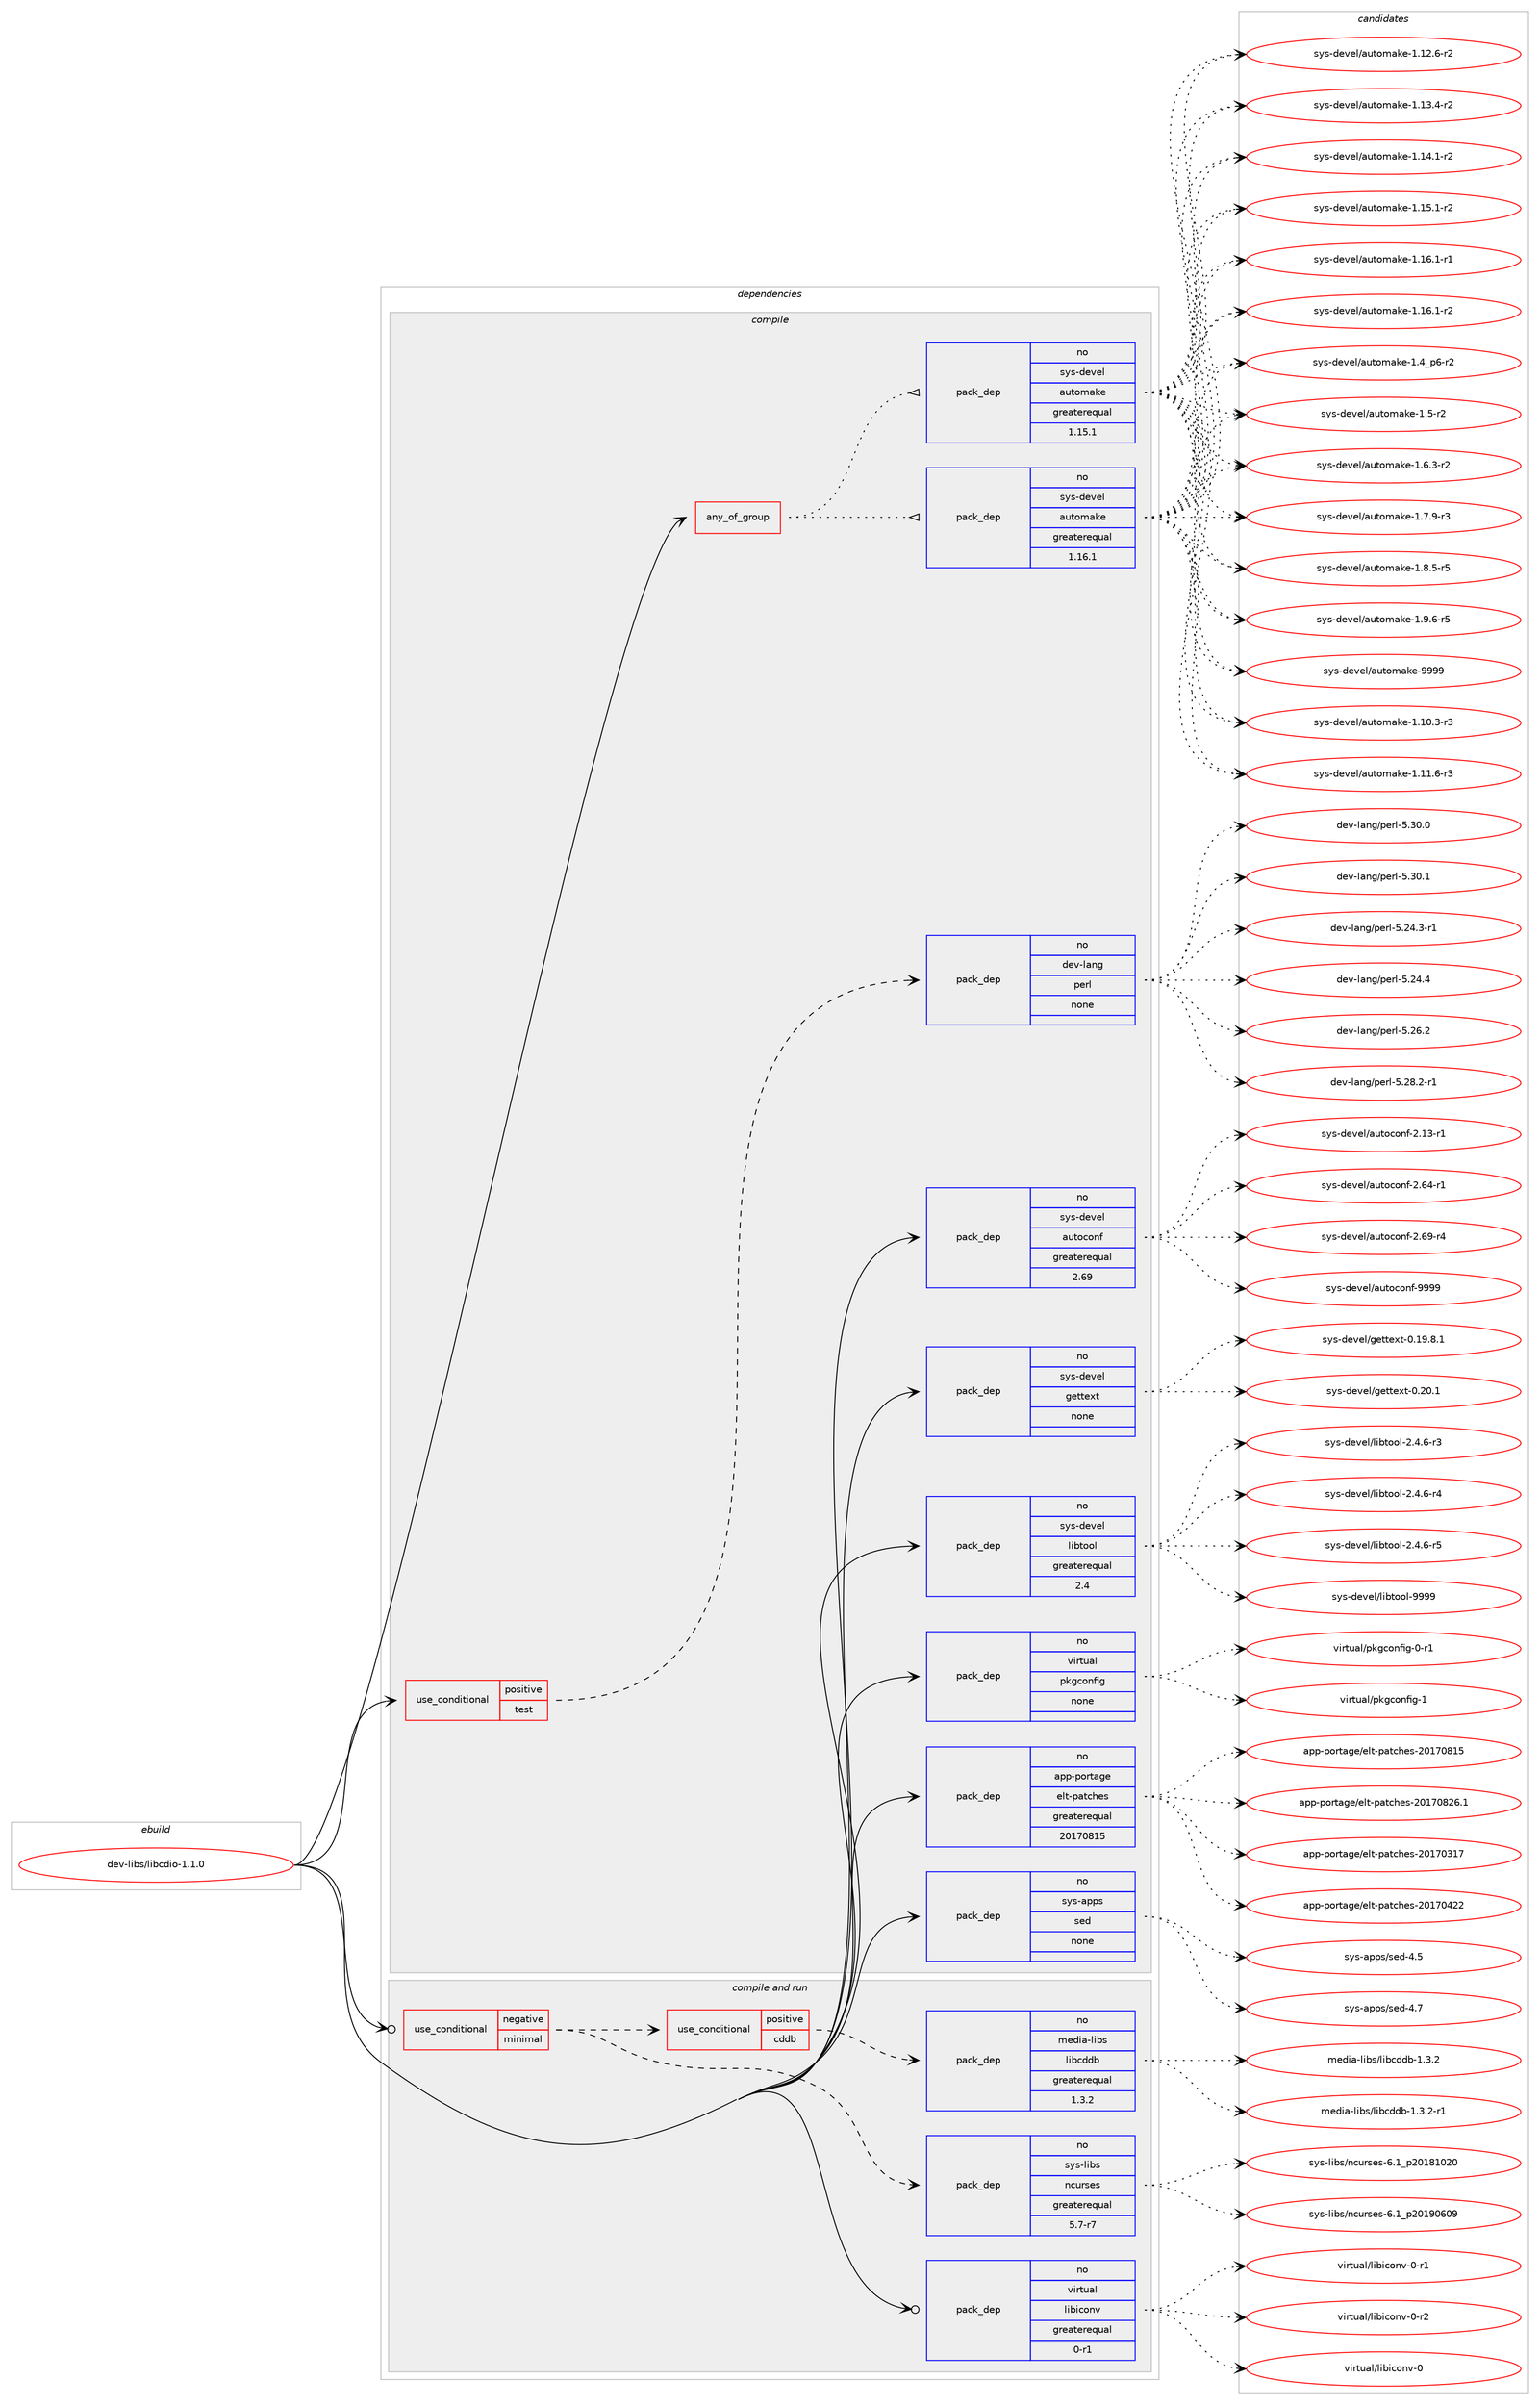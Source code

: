 digraph prolog {

# *************
# Graph options
# *************

newrank=true;
concentrate=true;
compound=true;
graph [rankdir=LR,fontname=Helvetica,fontsize=10,ranksep=1.5];#, ranksep=2.5, nodesep=0.2];
edge  [arrowhead=vee];
node  [fontname=Helvetica,fontsize=10];

# **********
# The ebuild
# **********

subgraph cluster_leftcol {
color=gray;
rank=same;
label=<<i>ebuild</i>>;
id [label="dev-libs/libcdio-1.1.0", color=red, width=4, href="../dev-libs/libcdio-1.1.0.svg"];
}

# ****************
# The dependencies
# ****************

subgraph cluster_midcol {
color=gray;
label=<<i>dependencies</i>>;
subgraph cluster_compile {
fillcolor="#eeeeee";
style=filled;
label=<<i>compile</i>>;
subgraph any11079 {
dependency564867 [label=<<TABLE BORDER="0" CELLBORDER="1" CELLSPACING="0" CELLPADDING="4"><TR><TD CELLPADDING="10">any_of_group</TD></TR></TABLE>>, shape=none, color=red];subgraph pack421848 {
dependency564868 [label=<<TABLE BORDER="0" CELLBORDER="1" CELLSPACING="0" CELLPADDING="4" WIDTH="220"><TR><TD ROWSPAN="6" CELLPADDING="30">pack_dep</TD></TR><TR><TD WIDTH="110">no</TD></TR><TR><TD>sys-devel</TD></TR><TR><TD>automake</TD></TR><TR><TD>greaterequal</TD></TR><TR><TD>1.16.1</TD></TR></TABLE>>, shape=none, color=blue];
}
dependency564867:e -> dependency564868:w [weight=20,style="dotted",arrowhead="oinv"];
subgraph pack421849 {
dependency564869 [label=<<TABLE BORDER="0" CELLBORDER="1" CELLSPACING="0" CELLPADDING="4" WIDTH="220"><TR><TD ROWSPAN="6" CELLPADDING="30">pack_dep</TD></TR><TR><TD WIDTH="110">no</TD></TR><TR><TD>sys-devel</TD></TR><TR><TD>automake</TD></TR><TR><TD>greaterequal</TD></TR><TR><TD>1.15.1</TD></TR></TABLE>>, shape=none, color=blue];
}
dependency564867:e -> dependency564869:w [weight=20,style="dotted",arrowhead="oinv"];
}
id:e -> dependency564867:w [weight=20,style="solid",arrowhead="vee"];
subgraph cond131583 {
dependency564870 [label=<<TABLE BORDER="0" CELLBORDER="1" CELLSPACING="0" CELLPADDING="4"><TR><TD ROWSPAN="3" CELLPADDING="10">use_conditional</TD></TR><TR><TD>positive</TD></TR><TR><TD>test</TD></TR></TABLE>>, shape=none, color=red];
subgraph pack421850 {
dependency564871 [label=<<TABLE BORDER="0" CELLBORDER="1" CELLSPACING="0" CELLPADDING="4" WIDTH="220"><TR><TD ROWSPAN="6" CELLPADDING="30">pack_dep</TD></TR><TR><TD WIDTH="110">no</TD></TR><TR><TD>dev-lang</TD></TR><TR><TD>perl</TD></TR><TR><TD>none</TD></TR><TR><TD></TD></TR></TABLE>>, shape=none, color=blue];
}
dependency564870:e -> dependency564871:w [weight=20,style="dashed",arrowhead="vee"];
}
id:e -> dependency564870:w [weight=20,style="solid",arrowhead="vee"];
subgraph pack421851 {
dependency564872 [label=<<TABLE BORDER="0" CELLBORDER="1" CELLSPACING="0" CELLPADDING="4" WIDTH="220"><TR><TD ROWSPAN="6" CELLPADDING="30">pack_dep</TD></TR><TR><TD WIDTH="110">no</TD></TR><TR><TD>app-portage</TD></TR><TR><TD>elt-patches</TD></TR><TR><TD>greaterequal</TD></TR><TR><TD>20170815</TD></TR></TABLE>>, shape=none, color=blue];
}
id:e -> dependency564872:w [weight=20,style="solid",arrowhead="vee"];
subgraph pack421852 {
dependency564873 [label=<<TABLE BORDER="0" CELLBORDER="1" CELLSPACING="0" CELLPADDING="4" WIDTH="220"><TR><TD ROWSPAN="6" CELLPADDING="30">pack_dep</TD></TR><TR><TD WIDTH="110">no</TD></TR><TR><TD>sys-apps</TD></TR><TR><TD>sed</TD></TR><TR><TD>none</TD></TR><TR><TD></TD></TR></TABLE>>, shape=none, color=blue];
}
id:e -> dependency564873:w [weight=20,style="solid",arrowhead="vee"];
subgraph pack421853 {
dependency564874 [label=<<TABLE BORDER="0" CELLBORDER="1" CELLSPACING="0" CELLPADDING="4" WIDTH="220"><TR><TD ROWSPAN="6" CELLPADDING="30">pack_dep</TD></TR><TR><TD WIDTH="110">no</TD></TR><TR><TD>sys-devel</TD></TR><TR><TD>autoconf</TD></TR><TR><TD>greaterequal</TD></TR><TR><TD>2.69</TD></TR></TABLE>>, shape=none, color=blue];
}
id:e -> dependency564874:w [weight=20,style="solid",arrowhead="vee"];
subgraph pack421854 {
dependency564875 [label=<<TABLE BORDER="0" CELLBORDER="1" CELLSPACING="0" CELLPADDING="4" WIDTH="220"><TR><TD ROWSPAN="6" CELLPADDING="30">pack_dep</TD></TR><TR><TD WIDTH="110">no</TD></TR><TR><TD>sys-devel</TD></TR><TR><TD>gettext</TD></TR><TR><TD>none</TD></TR><TR><TD></TD></TR></TABLE>>, shape=none, color=blue];
}
id:e -> dependency564875:w [weight=20,style="solid",arrowhead="vee"];
subgraph pack421855 {
dependency564876 [label=<<TABLE BORDER="0" CELLBORDER="1" CELLSPACING="0" CELLPADDING="4" WIDTH="220"><TR><TD ROWSPAN="6" CELLPADDING="30">pack_dep</TD></TR><TR><TD WIDTH="110">no</TD></TR><TR><TD>sys-devel</TD></TR><TR><TD>libtool</TD></TR><TR><TD>greaterequal</TD></TR><TR><TD>2.4</TD></TR></TABLE>>, shape=none, color=blue];
}
id:e -> dependency564876:w [weight=20,style="solid",arrowhead="vee"];
subgraph pack421856 {
dependency564877 [label=<<TABLE BORDER="0" CELLBORDER="1" CELLSPACING="0" CELLPADDING="4" WIDTH="220"><TR><TD ROWSPAN="6" CELLPADDING="30">pack_dep</TD></TR><TR><TD WIDTH="110">no</TD></TR><TR><TD>virtual</TD></TR><TR><TD>pkgconfig</TD></TR><TR><TD>none</TD></TR><TR><TD></TD></TR></TABLE>>, shape=none, color=blue];
}
id:e -> dependency564877:w [weight=20,style="solid",arrowhead="vee"];
}
subgraph cluster_compileandrun {
fillcolor="#eeeeee";
style=filled;
label=<<i>compile and run</i>>;
subgraph cond131584 {
dependency564878 [label=<<TABLE BORDER="0" CELLBORDER="1" CELLSPACING="0" CELLPADDING="4"><TR><TD ROWSPAN="3" CELLPADDING="10">use_conditional</TD></TR><TR><TD>negative</TD></TR><TR><TD>minimal</TD></TR></TABLE>>, shape=none, color=red];
subgraph pack421857 {
dependency564879 [label=<<TABLE BORDER="0" CELLBORDER="1" CELLSPACING="0" CELLPADDING="4" WIDTH="220"><TR><TD ROWSPAN="6" CELLPADDING="30">pack_dep</TD></TR><TR><TD WIDTH="110">no</TD></TR><TR><TD>sys-libs</TD></TR><TR><TD>ncurses</TD></TR><TR><TD>greaterequal</TD></TR><TR><TD>5.7-r7</TD></TR></TABLE>>, shape=none, color=blue];
}
dependency564878:e -> dependency564879:w [weight=20,style="dashed",arrowhead="vee"];
subgraph cond131585 {
dependency564880 [label=<<TABLE BORDER="0" CELLBORDER="1" CELLSPACING="0" CELLPADDING="4"><TR><TD ROWSPAN="3" CELLPADDING="10">use_conditional</TD></TR><TR><TD>positive</TD></TR><TR><TD>cddb</TD></TR></TABLE>>, shape=none, color=red];
subgraph pack421858 {
dependency564881 [label=<<TABLE BORDER="0" CELLBORDER="1" CELLSPACING="0" CELLPADDING="4" WIDTH="220"><TR><TD ROWSPAN="6" CELLPADDING="30">pack_dep</TD></TR><TR><TD WIDTH="110">no</TD></TR><TR><TD>media-libs</TD></TR><TR><TD>libcddb</TD></TR><TR><TD>greaterequal</TD></TR><TR><TD>1.3.2</TD></TR></TABLE>>, shape=none, color=blue];
}
dependency564880:e -> dependency564881:w [weight=20,style="dashed",arrowhead="vee"];
}
dependency564878:e -> dependency564880:w [weight=20,style="dashed",arrowhead="vee"];
}
id:e -> dependency564878:w [weight=20,style="solid",arrowhead="odotvee"];
subgraph pack421859 {
dependency564882 [label=<<TABLE BORDER="0" CELLBORDER="1" CELLSPACING="0" CELLPADDING="4" WIDTH="220"><TR><TD ROWSPAN="6" CELLPADDING="30">pack_dep</TD></TR><TR><TD WIDTH="110">no</TD></TR><TR><TD>virtual</TD></TR><TR><TD>libiconv</TD></TR><TR><TD>greaterequal</TD></TR><TR><TD>0-r1</TD></TR></TABLE>>, shape=none, color=blue];
}
id:e -> dependency564882:w [weight=20,style="solid",arrowhead="odotvee"];
}
subgraph cluster_run {
fillcolor="#eeeeee";
style=filled;
label=<<i>run</i>>;
}
}

# **************
# The candidates
# **************

subgraph cluster_choices {
rank=same;
color=gray;
label=<<i>candidates</i>>;

subgraph choice421848 {
color=black;
nodesep=1;
choice11512111545100101118101108479711711611110997107101454946494846514511451 [label="sys-devel/automake-1.10.3-r3", color=red, width=4,href="../sys-devel/automake-1.10.3-r3.svg"];
choice11512111545100101118101108479711711611110997107101454946494946544511451 [label="sys-devel/automake-1.11.6-r3", color=red, width=4,href="../sys-devel/automake-1.11.6-r3.svg"];
choice11512111545100101118101108479711711611110997107101454946495046544511450 [label="sys-devel/automake-1.12.6-r2", color=red, width=4,href="../sys-devel/automake-1.12.6-r2.svg"];
choice11512111545100101118101108479711711611110997107101454946495146524511450 [label="sys-devel/automake-1.13.4-r2", color=red, width=4,href="../sys-devel/automake-1.13.4-r2.svg"];
choice11512111545100101118101108479711711611110997107101454946495246494511450 [label="sys-devel/automake-1.14.1-r2", color=red, width=4,href="../sys-devel/automake-1.14.1-r2.svg"];
choice11512111545100101118101108479711711611110997107101454946495346494511450 [label="sys-devel/automake-1.15.1-r2", color=red, width=4,href="../sys-devel/automake-1.15.1-r2.svg"];
choice11512111545100101118101108479711711611110997107101454946495446494511449 [label="sys-devel/automake-1.16.1-r1", color=red, width=4,href="../sys-devel/automake-1.16.1-r1.svg"];
choice11512111545100101118101108479711711611110997107101454946495446494511450 [label="sys-devel/automake-1.16.1-r2", color=red, width=4,href="../sys-devel/automake-1.16.1-r2.svg"];
choice115121115451001011181011084797117116111109971071014549465295112544511450 [label="sys-devel/automake-1.4_p6-r2", color=red, width=4,href="../sys-devel/automake-1.4_p6-r2.svg"];
choice11512111545100101118101108479711711611110997107101454946534511450 [label="sys-devel/automake-1.5-r2", color=red, width=4,href="../sys-devel/automake-1.5-r2.svg"];
choice115121115451001011181011084797117116111109971071014549465446514511450 [label="sys-devel/automake-1.6.3-r2", color=red, width=4,href="../sys-devel/automake-1.6.3-r2.svg"];
choice115121115451001011181011084797117116111109971071014549465546574511451 [label="sys-devel/automake-1.7.9-r3", color=red, width=4,href="../sys-devel/automake-1.7.9-r3.svg"];
choice115121115451001011181011084797117116111109971071014549465646534511453 [label="sys-devel/automake-1.8.5-r5", color=red, width=4,href="../sys-devel/automake-1.8.5-r5.svg"];
choice115121115451001011181011084797117116111109971071014549465746544511453 [label="sys-devel/automake-1.9.6-r5", color=red, width=4,href="../sys-devel/automake-1.9.6-r5.svg"];
choice115121115451001011181011084797117116111109971071014557575757 [label="sys-devel/automake-9999", color=red, width=4,href="../sys-devel/automake-9999.svg"];
dependency564868:e -> choice11512111545100101118101108479711711611110997107101454946494846514511451:w [style=dotted,weight="100"];
dependency564868:e -> choice11512111545100101118101108479711711611110997107101454946494946544511451:w [style=dotted,weight="100"];
dependency564868:e -> choice11512111545100101118101108479711711611110997107101454946495046544511450:w [style=dotted,weight="100"];
dependency564868:e -> choice11512111545100101118101108479711711611110997107101454946495146524511450:w [style=dotted,weight="100"];
dependency564868:e -> choice11512111545100101118101108479711711611110997107101454946495246494511450:w [style=dotted,weight="100"];
dependency564868:e -> choice11512111545100101118101108479711711611110997107101454946495346494511450:w [style=dotted,weight="100"];
dependency564868:e -> choice11512111545100101118101108479711711611110997107101454946495446494511449:w [style=dotted,weight="100"];
dependency564868:e -> choice11512111545100101118101108479711711611110997107101454946495446494511450:w [style=dotted,weight="100"];
dependency564868:e -> choice115121115451001011181011084797117116111109971071014549465295112544511450:w [style=dotted,weight="100"];
dependency564868:e -> choice11512111545100101118101108479711711611110997107101454946534511450:w [style=dotted,weight="100"];
dependency564868:e -> choice115121115451001011181011084797117116111109971071014549465446514511450:w [style=dotted,weight="100"];
dependency564868:e -> choice115121115451001011181011084797117116111109971071014549465546574511451:w [style=dotted,weight="100"];
dependency564868:e -> choice115121115451001011181011084797117116111109971071014549465646534511453:w [style=dotted,weight="100"];
dependency564868:e -> choice115121115451001011181011084797117116111109971071014549465746544511453:w [style=dotted,weight="100"];
dependency564868:e -> choice115121115451001011181011084797117116111109971071014557575757:w [style=dotted,weight="100"];
}
subgraph choice421849 {
color=black;
nodesep=1;
choice11512111545100101118101108479711711611110997107101454946494846514511451 [label="sys-devel/automake-1.10.3-r3", color=red, width=4,href="../sys-devel/automake-1.10.3-r3.svg"];
choice11512111545100101118101108479711711611110997107101454946494946544511451 [label="sys-devel/automake-1.11.6-r3", color=red, width=4,href="../sys-devel/automake-1.11.6-r3.svg"];
choice11512111545100101118101108479711711611110997107101454946495046544511450 [label="sys-devel/automake-1.12.6-r2", color=red, width=4,href="../sys-devel/automake-1.12.6-r2.svg"];
choice11512111545100101118101108479711711611110997107101454946495146524511450 [label="sys-devel/automake-1.13.4-r2", color=red, width=4,href="../sys-devel/automake-1.13.4-r2.svg"];
choice11512111545100101118101108479711711611110997107101454946495246494511450 [label="sys-devel/automake-1.14.1-r2", color=red, width=4,href="../sys-devel/automake-1.14.1-r2.svg"];
choice11512111545100101118101108479711711611110997107101454946495346494511450 [label="sys-devel/automake-1.15.1-r2", color=red, width=4,href="../sys-devel/automake-1.15.1-r2.svg"];
choice11512111545100101118101108479711711611110997107101454946495446494511449 [label="sys-devel/automake-1.16.1-r1", color=red, width=4,href="../sys-devel/automake-1.16.1-r1.svg"];
choice11512111545100101118101108479711711611110997107101454946495446494511450 [label="sys-devel/automake-1.16.1-r2", color=red, width=4,href="../sys-devel/automake-1.16.1-r2.svg"];
choice115121115451001011181011084797117116111109971071014549465295112544511450 [label="sys-devel/automake-1.4_p6-r2", color=red, width=4,href="../sys-devel/automake-1.4_p6-r2.svg"];
choice11512111545100101118101108479711711611110997107101454946534511450 [label="sys-devel/automake-1.5-r2", color=red, width=4,href="../sys-devel/automake-1.5-r2.svg"];
choice115121115451001011181011084797117116111109971071014549465446514511450 [label="sys-devel/automake-1.6.3-r2", color=red, width=4,href="../sys-devel/automake-1.6.3-r2.svg"];
choice115121115451001011181011084797117116111109971071014549465546574511451 [label="sys-devel/automake-1.7.9-r3", color=red, width=4,href="../sys-devel/automake-1.7.9-r3.svg"];
choice115121115451001011181011084797117116111109971071014549465646534511453 [label="sys-devel/automake-1.8.5-r5", color=red, width=4,href="../sys-devel/automake-1.8.5-r5.svg"];
choice115121115451001011181011084797117116111109971071014549465746544511453 [label="sys-devel/automake-1.9.6-r5", color=red, width=4,href="../sys-devel/automake-1.9.6-r5.svg"];
choice115121115451001011181011084797117116111109971071014557575757 [label="sys-devel/automake-9999", color=red, width=4,href="../sys-devel/automake-9999.svg"];
dependency564869:e -> choice11512111545100101118101108479711711611110997107101454946494846514511451:w [style=dotted,weight="100"];
dependency564869:e -> choice11512111545100101118101108479711711611110997107101454946494946544511451:w [style=dotted,weight="100"];
dependency564869:e -> choice11512111545100101118101108479711711611110997107101454946495046544511450:w [style=dotted,weight="100"];
dependency564869:e -> choice11512111545100101118101108479711711611110997107101454946495146524511450:w [style=dotted,weight="100"];
dependency564869:e -> choice11512111545100101118101108479711711611110997107101454946495246494511450:w [style=dotted,weight="100"];
dependency564869:e -> choice11512111545100101118101108479711711611110997107101454946495346494511450:w [style=dotted,weight="100"];
dependency564869:e -> choice11512111545100101118101108479711711611110997107101454946495446494511449:w [style=dotted,weight="100"];
dependency564869:e -> choice11512111545100101118101108479711711611110997107101454946495446494511450:w [style=dotted,weight="100"];
dependency564869:e -> choice115121115451001011181011084797117116111109971071014549465295112544511450:w [style=dotted,weight="100"];
dependency564869:e -> choice11512111545100101118101108479711711611110997107101454946534511450:w [style=dotted,weight="100"];
dependency564869:e -> choice115121115451001011181011084797117116111109971071014549465446514511450:w [style=dotted,weight="100"];
dependency564869:e -> choice115121115451001011181011084797117116111109971071014549465546574511451:w [style=dotted,weight="100"];
dependency564869:e -> choice115121115451001011181011084797117116111109971071014549465646534511453:w [style=dotted,weight="100"];
dependency564869:e -> choice115121115451001011181011084797117116111109971071014549465746544511453:w [style=dotted,weight="100"];
dependency564869:e -> choice115121115451001011181011084797117116111109971071014557575757:w [style=dotted,weight="100"];
}
subgraph choice421850 {
color=black;
nodesep=1;
choice100101118451089711010347112101114108455346505246514511449 [label="dev-lang/perl-5.24.3-r1", color=red, width=4,href="../dev-lang/perl-5.24.3-r1.svg"];
choice10010111845108971101034711210111410845534650524652 [label="dev-lang/perl-5.24.4", color=red, width=4,href="../dev-lang/perl-5.24.4.svg"];
choice10010111845108971101034711210111410845534650544650 [label="dev-lang/perl-5.26.2", color=red, width=4,href="../dev-lang/perl-5.26.2.svg"];
choice100101118451089711010347112101114108455346505646504511449 [label="dev-lang/perl-5.28.2-r1", color=red, width=4,href="../dev-lang/perl-5.28.2-r1.svg"];
choice10010111845108971101034711210111410845534651484648 [label="dev-lang/perl-5.30.0", color=red, width=4,href="../dev-lang/perl-5.30.0.svg"];
choice10010111845108971101034711210111410845534651484649 [label="dev-lang/perl-5.30.1", color=red, width=4,href="../dev-lang/perl-5.30.1.svg"];
dependency564871:e -> choice100101118451089711010347112101114108455346505246514511449:w [style=dotted,weight="100"];
dependency564871:e -> choice10010111845108971101034711210111410845534650524652:w [style=dotted,weight="100"];
dependency564871:e -> choice10010111845108971101034711210111410845534650544650:w [style=dotted,weight="100"];
dependency564871:e -> choice100101118451089711010347112101114108455346505646504511449:w [style=dotted,weight="100"];
dependency564871:e -> choice10010111845108971101034711210111410845534651484648:w [style=dotted,weight="100"];
dependency564871:e -> choice10010111845108971101034711210111410845534651484649:w [style=dotted,weight="100"];
}
subgraph choice421851 {
color=black;
nodesep=1;
choice97112112451121111141169710310147101108116451129711699104101115455048495548514955 [label="app-portage/elt-patches-20170317", color=red, width=4,href="../app-portage/elt-patches-20170317.svg"];
choice97112112451121111141169710310147101108116451129711699104101115455048495548525050 [label="app-portage/elt-patches-20170422", color=red, width=4,href="../app-portage/elt-patches-20170422.svg"];
choice97112112451121111141169710310147101108116451129711699104101115455048495548564953 [label="app-portage/elt-patches-20170815", color=red, width=4,href="../app-portage/elt-patches-20170815.svg"];
choice971121124511211111411697103101471011081164511297116991041011154550484955485650544649 [label="app-portage/elt-patches-20170826.1", color=red, width=4,href="../app-portage/elt-patches-20170826.1.svg"];
dependency564872:e -> choice97112112451121111141169710310147101108116451129711699104101115455048495548514955:w [style=dotted,weight="100"];
dependency564872:e -> choice97112112451121111141169710310147101108116451129711699104101115455048495548525050:w [style=dotted,weight="100"];
dependency564872:e -> choice97112112451121111141169710310147101108116451129711699104101115455048495548564953:w [style=dotted,weight="100"];
dependency564872:e -> choice971121124511211111411697103101471011081164511297116991041011154550484955485650544649:w [style=dotted,weight="100"];
}
subgraph choice421852 {
color=black;
nodesep=1;
choice11512111545971121121154711510110045524653 [label="sys-apps/sed-4.5", color=red, width=4,href="../sys-apps/sed-4.5.svg"];
choice11512111545971121121154711510110045524655 [label="sys-apps/sed-4.7", color=red, width=4,href="../sys-apps/sed-4.7.svg"];
dependency564873:e -> choice11512111545971121121154711510110045524653:w [style=dotted,weight="100"];
dependency564873:e -> choice11512111545971121121154711510110045524655:w [style=dotted,weight="100"];
}
subgraph choice421853 {
color=black;
nodesep=1;
choice1151211154510010111810110847971171161119911111010245504649514511449 [label="sys-devel/autoconf-2.13-r1", color=red, width=4,href="../sys-devel/autoconf-2.13-r1.svg"];
choice1151211154510010111810110847971171161119911111010245504654524511449 [label="sys-devel/autoconf-2.64-r1", color=red, width=4,href="../sys-devel/autoconf-2.64-r1.svg"];
choice1151211154510010111810110847971171161119911111010245504654574511452 [label="sys-devel/autoconf-2.69-r4", color=red, width=4,href="../sys-devel/autoconf-2.69-r4.svg"];
choice115121115451001011181011084797117116111991111101024557575757 [label="sys-devel/autoconf-9999", color=red, width=4,href="../sys-devel/autoconf-9999.svg"];
dependency564874:e -> choice1151211154510010111810110847971171161119911111010245504649514511449:w [style=dotted,weight="100"];
dependency564874:e -> choice1151211154510010111810110847971171161119911111010245504654524511449:w [style=dotted,weight="100"];
dependency564874:e -> choice1151211154510010111810110847971171161119911111010245504654574511452:w [style=dotted,weight="100"];
dependency564874:e -> choice115121115451001011181011084797117116111991111101024557575757:w [style=dotted,weight="100"];
}
subgraph choice421854 {
color=black;
nodesep=1;
choice1151211154510010111810110847103101116116101120116454846495746564649 [label="sys-devel/gettext-0.19.8.1", color=red, width=4,href="../sys-devel/gettext-0.19.8.1.svg"];
choice115121115451001011181011084710310111611610112011645484650484649 [label="sys-devel/gettext-0.20.1", color=red, width=4,href="../sys-devel/gettext-0.20.1.svg"];
dependency564875:e -> choice1151211154510010111810110847103101116116101120116454846495746564649:w [style=dotted,weight="100"];
dependency564875:e -> choice115121115451001011181011084710310111611610112011645484650484649:w [style=dotted,weight="100"];
}
subgraph choice421855 {
color=black;
nodesep=1;
choice1151211154510010111810110847108105981161111111084550465246544511451 [label="sys-devel/libtool-2.4.6-r3", color=red, width=4,href="../sys-devel/libtool-2.4.6-r3.svg"];
choice1151211154510010111810110847108105981161111111084550465246544511452 [label="sys-devel/libtool-2.4.6-r4", color=red, width=4,href="../sys-devel/libtool-2.4.6-r4.svg"];
choice1151211154510010111810110847108105981161111111084550465246544511453 [label="sys-devel/libtool-2.4.6-r5", color=red, width=4,href="../sys-devel/libtool-2.4.6-r5.svg"];
choice1151211154510010111810110847108105981161111111084557575757 [label="sys-devel/libtool-9999", color=red, width=4,href="../sys-devel/libtool-9999.svg"];
dependency564876:e -> choice1151211154510010111810110847108105981161111111084550465246544511451:w [style=dotted,weight="100"];
dependency564876:e -> choice1151211154510010111810110847108105981161111111084550465246544511452:w [style=dotted,weight="100"];
dependency564876:e -> choice1151211154510010111810110847108105981161111111084550465246544511453:w [style=dotted,weight="100"];
dependency564876:e -> choice1151211154510010111810110847108105981161111111084557575757:w [style=dotted,weight="100"];
}
subgraph choice421856 {
color=black;
nodesep=1;
choice11810511411611797108471121071039911111010210510345484511449 [label="virtual/pkgconfig-0-r1", color=red, width=4,href="../virtual/pkgconfig-0-r1.svg"];
choice1181051141161179710847112107103991111101021051034549 [label="virtual/pkgconfig-1", color=red, width=4,href="../virtual/pkgconfig-1.svg"];
dependency564877:e -> choice11810511411611797108471121071039911111010210510345484511449:w [style=dotted,weight="100"];
dependency564877:e -> choice1181051141161179710847112107103991111101021051034549:w [style=dotted,weight="100"];
}
subgraph choice421857 {
color=black;
nodesep=1;
choice1151211154510810598115471109911711411510111545544649951125048495649485048 [label="sys-libs/ncurses-6.1_p20181020", color=red, width=4,href="../sys-libs/ncurses-6.1_p20181020.svg"];
choice1151211154510810598115471109911711411510111545544649951125048495748544857 [label="sys-libs/ncurses-6.1_p20190609", color=red, width=4,href="../sys-libs/ncurses-6.1_p20190609.svg"];
dependency564879:e -> choice1151211154510810598115471109911711411510111545544649951125048495649485048:w [style=dotted,weight="100"];
dependency564879:e -> choice1151211154510810598115471109911711411510111545544649951125048495748544857:w [style=dotted,weight="100"];
}
subgraph choice421858 {
color=black;
nodesep=1;
choice10910110010597451081059811547108105989910010098454946514650 [label="media-libs/libcddb-1.3.2", color=red, width=4,href="../media-libs/libcddb-1.3.2.svg"];
choice109101100105974510810598115471081059899100100984549465146504511449 [label="media-libs/libcddb-1.3.2-r1", color=red, width=4,href="../media-libs/libcddb-1.3.2-r1.svg"];
dependency564881:e -> choice10910110010597451081059811547108105989910010098454946514650:w [style=dotted,weight="100"];
dependency564881:e -> choice109101100105974510810598115471081059899100100984549465146504511449:w [style=dotted,weight="100"];
}
subgraph choice421859 {
color=black;
nodesep=1;
choice118105114116117971084710810598105991111101184548 [label="virtual/libiconv-0", color=red, width=4,href="../virtual/libiconv-0.svg"];
choice1181051141161179710847108105981059911111011845484511449 [label="virtual/libiconv-0-r1", color=red, width=4,href="../virtual/libiconv-0-r1.svg"];
choice1181051141161179710847108105981059911111011845484511450 [label="virtual/libiconv-0-r2", color=red, width=4,href="../virtual/libiconv-0-r2.svg"];
dependency564882:e -> choice118105114116117971084710810598105991111101184548:w [style=dotted,weight="100"];
dependency564882:e -> choice1181051141161179710847108105981059911111011845484511449:w [style=dotted,weight="100"];
dependency564882:e -> choice1181051141161179710847108105981059911111011845484511450:w [style=dotted,weight="100"];
}
}

}
